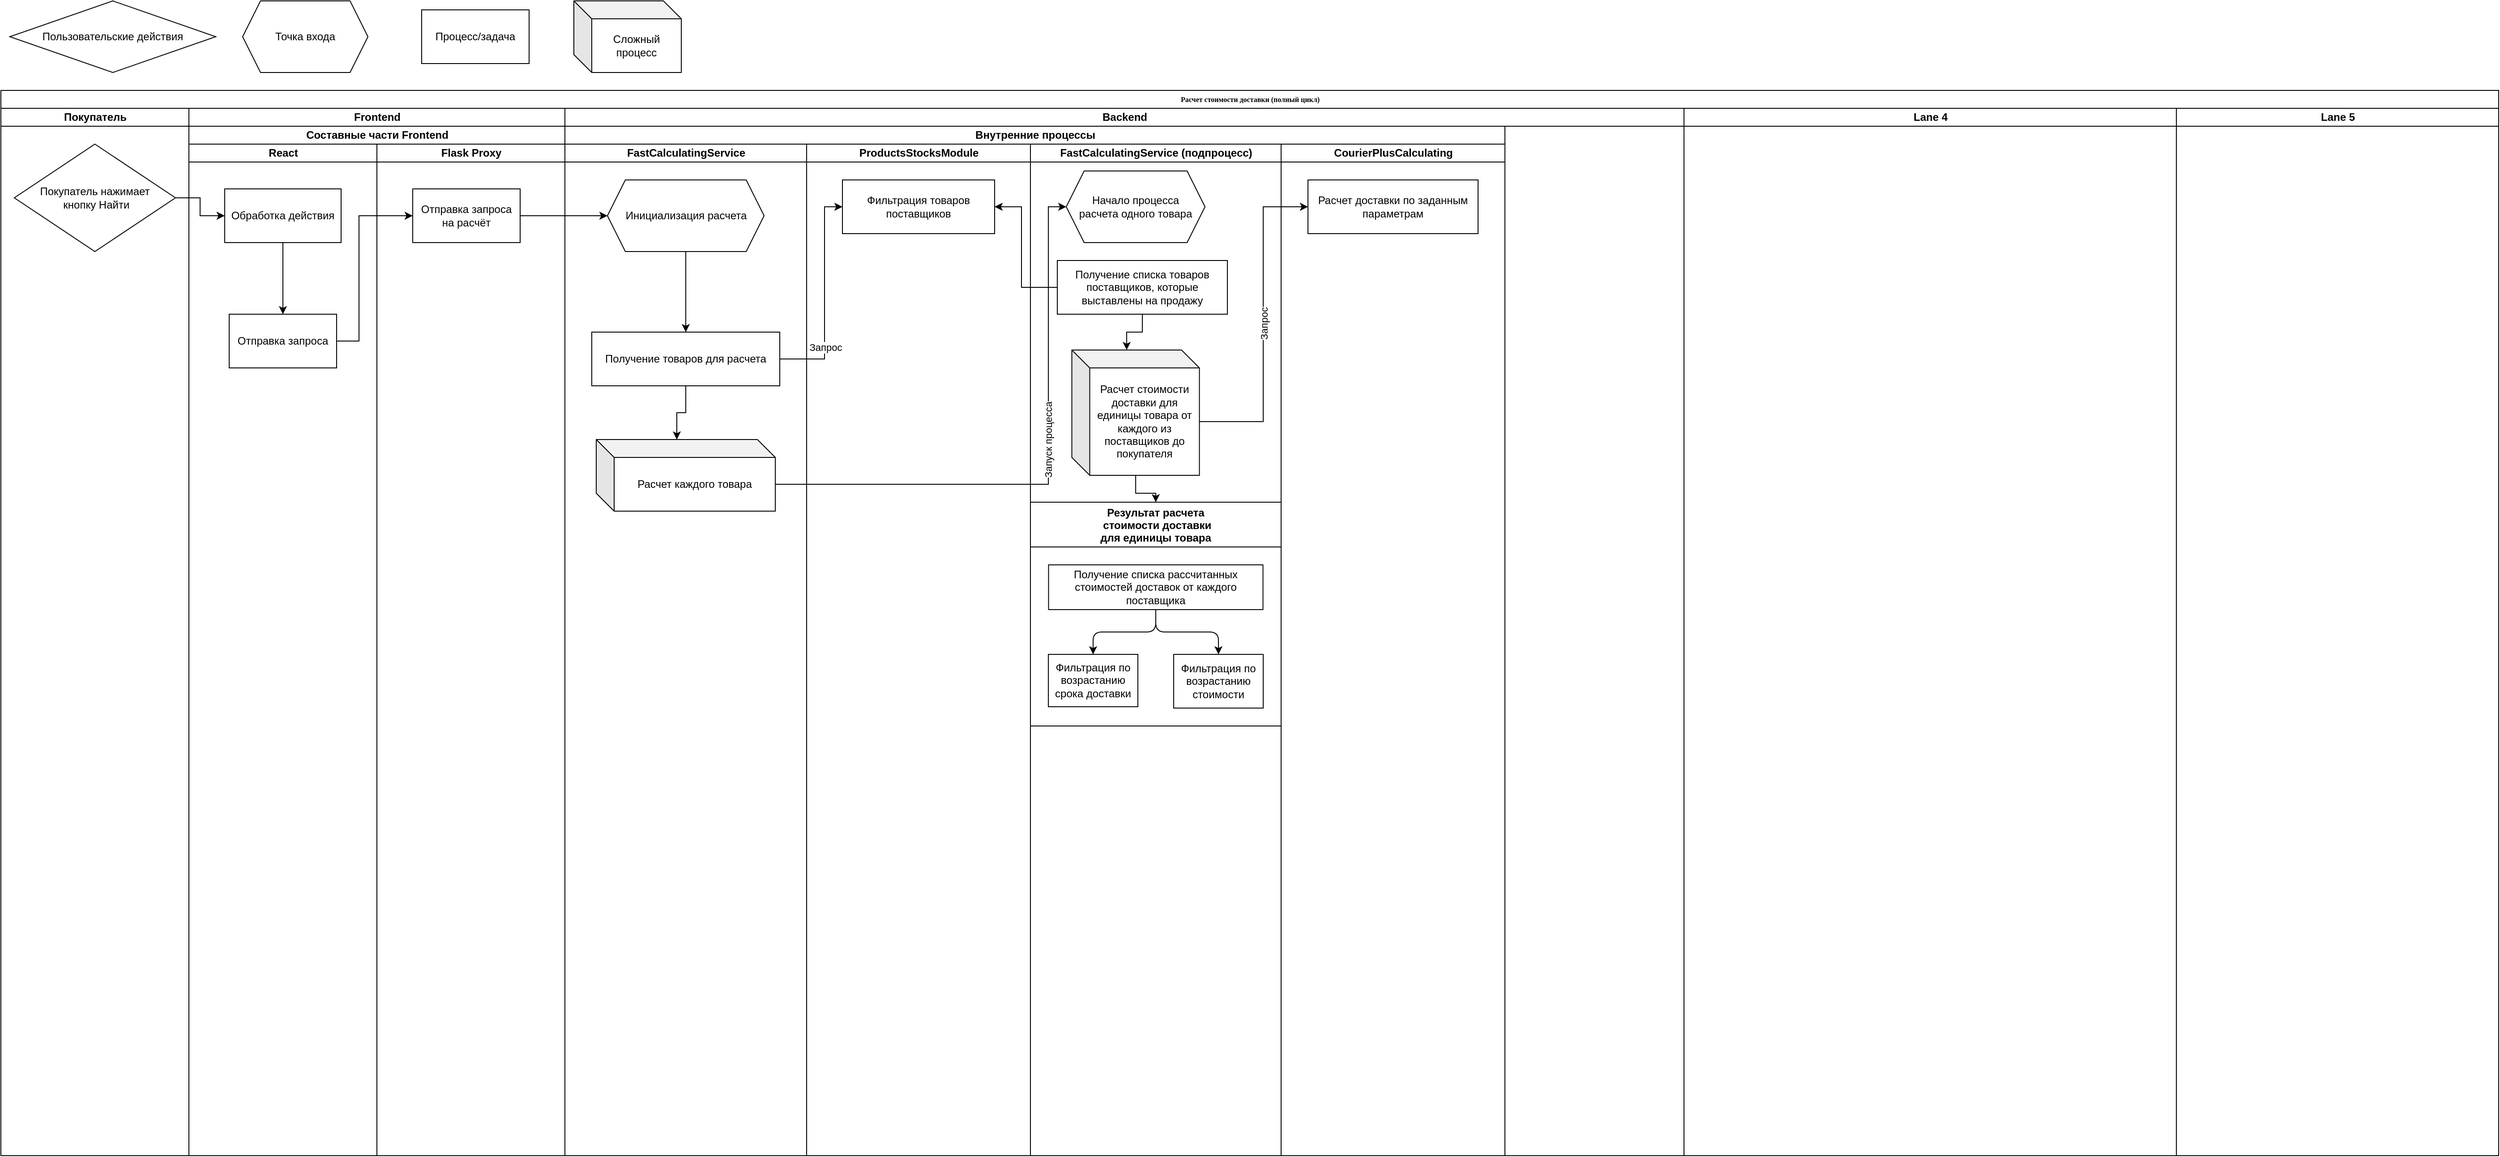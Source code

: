 <mxfile version="22.0.6" type="github">
  <diagram name="Page-1" id="74e2e168-ea6b-b213-b513-2b3c1d86103e">
    <mxGraphModel dx="2271" dy="1191" grid="1" gridSize="10" guides="1" tooltips="1" connect="1" arrows="1" fold="1" page="1" pageScale="1" pageWidth="1100" pageHeight="850" background="none" math="0" shadow="0">
      <root>
        <mxCell id="0" />
        <mxCell id="1" parent="0" />
        <mxCell id="77e6c97f196da883-1" value="Расчет стоимости доставки (полный цикл)" style="swimlane;html=1;childLayout=stackLayout;startSize=20;rounded=0;shadow=0;labelBackgroundColor=none;strokeWidth=1;fontFamily=Verdana;fontSize=8;align=center;" parent="1" vertex="1">
          <mxGeometry x="70" y="110" width="2790" height="1190" as="geometry" />
        </mxCell>
        <mxCell id="77e6c97f196da883-2" value="Покупатель" style="swimlane;html=1;startSize=20;" parent="77e6c97f196da883-1" vertex="1">
          <mxGeometry y="20" width="210" height="1170" as="geometry" />
        </mxCell>
        <mxCell id="IA3y5WRSA6P5cWLB5XNU-16" value="Покупатель нажимает&lt;br&gt;&amp;nbsp;кнопку Найти" style="rhombus;whiteSpace=wrap;html=1;" vertex="1" parent="77e6c97f196da883-2">
          <mxGeometry x="15" y="40" width="180" height="120" as="geometry" />
        </mxCell>
        <mxCell id="77e6c97f196da883-3" value="Frontend" style="swimlane;html=1;startSize=20;" parent="77e6c97f196da883-1" vertex="1">
          <mxGeometry x="210" y="20" width="420" height="1170" as="geometry" />
        </mxCell>
        <mxCell id="IA3y5WRSA6P5cWLB5XNU-9" value="Составные части Frontend" style="swimlane;childLayout=stackLayout;resizeParent=1;resizeParentMax=0;startSize=20;html=1;" vertex="1" parent="77e6c97f196da883-3">
          <mxGeometry y="20" width="420" height="1150" as="geometry" />
        </mxCell>
        <mxCell id="IA3y5WRSA6P5cWLB5XNU-10" value="React" style="swimlane;startSize=20;html=1;" vertex="1" parent="IA3y5WRSA6P5cWLB5XNU-9">
          <mxGeometry y="20" width="210" height="1130" as="geometry" />
        </mxCell>
        <mxCell id="IA3y5WRSA6P5cWLB5XNU-21" value="" style="edgeStyle=orthogonalEdgeStyle;rounded=0;orthogonalLoop=1;jettySize=auto;html=1;" edge="1" parent="IA3y5WRSA6P5cWLB5XNU-10" source="IA3y5WRSA6P5cWLB5XNU-18" target="IA3y5WRSA6P5cWLB5XNU-20">
          <mxGeometry relative="1" as="geometry" />
        </mxCell>
        <mxCell id="IA3y5WRSA6P5cWLB5XNU-18" value="Обработка действия" style="rounded=0;whiteSpace=wrap;html=1;" vertex="1" parent="IA3y5WRSA6P5cWLB5XNU-10">
          <mxGeometry x="40" y="50" width="130" height="60" as="geometry" />
        </mxCell>
        <mxCell id="IA3y5WRSA6P5cWLB5XNU-20" value="Отправка запроса" style="whiteSpace=wrap;html=1;rounded=0;" vertex="1" parent="IA3y5WRSA6P5cWLB5XNU-10">
          <mxGeometry x="45" y="190" width="120" height="60" as="geometry" />
        </mxCell>
        <mxCell id="IA3y5WRSA6P5cWLB5XNU-11" value="Flask Proxy" style="swimlane;startSize=20;html=1;" vertex="1" parent="IA3y5WRSA6P5cWLB5XNU-9">
          <mxGeometry x="210" y="20" width="210" height="1130" as="geometry" />
        </mxCell>
        <mxCell id="IA3y5WRSA6P5cWLB5XNU-26" value="Отправка запроса&lt;br&gt;на расчёт" style="whiteSpace=wrap;html=1;rounded=0;" vertex="1" parent="IA3y5WRSA6P5cWLB5XNU-11">
          <mxGeometry x="40" y="50" width="120" height="60" as="geometry" />
        </mxCell>
        <mxCell id="IA3y5WRSA6P5cWLB5XNU-27" style="edgeStyle=orthogonalEdgeStyle;rounded=0;orthogonalLoop=1;jettySize=auto;html=1;exitX=1;exitY=0.5;exitDx=0;exitDy=0;entryX=0;entryY=0.5;entryDx=0;entryDy=0;" edge="1" parent="IA3y5WRSA6P5cWLB5XNU-9" source="IA3y5WRSA6P5cWLB5XNU-20" target="IA3y5WRSA6P5cWLB5XNU-26">
          <mxGeometry relative="1" as="geometry">
            <Array as="points">
              <mxPoint x="190" y="240" />
              <mxPoint x="190" y="100" />
            </Array>
          </mxGeometry>
        </mxCell>
        <mxCell id="77e6c97f196da883-4" value="Backend" style="swimlane;html=1;startSize=20;" parent="77e6c97f196da883-1" vertex="1">
          <mxGeometry x="630" y="20" width="1250" height="1170" as="geometry">
            <mxRectangle x="350" y="20" width="40" height="730" as="alternateBounds" />
          </mxGeometry>
        </mxCell>
        <mxCell id="IA3y5WRSA6P5cWLB5XNU-5" value="Внутренние процессы" style="swimlane;childLayout=stackLayout;resizeParent=1;resizeParentMax=0;startSize=20;html=1;" vertex="1" parent="77e6c97f196da883-4">
          <mxGeometry y="20" width="1050" height="1150" as="geometry" />
        </mxCell>
        <mxCell id="IA3y5WRSA6P5cWLB5XNU-6" value="FastCalculatingService" style="swimlane;startSize=20;html=1;" vertex="1" parent="IA3y5WRSA6P5cWLB5XNU-5">
          <mxGeometry y="20" width="270" height="1130" as="geometry" />
        </mxCell>
        <mxCell id="IA3y5WRSA6P5cWLB5XNU-30" value="" style="edgeStyle=orthogonalEdgeStyle;rounded=0;orthogonalLoop=1;jettySize=auto;html=1;" edge="1" parent="IA3y5WRSA6P5cWLB5XNU-6" source="IA3y5WRSA6P5cWLB5XNU-17" target="IA3y5WRSA6P5cWLB5XNU-29">
          <mxGeometry relative="1" as="geometry" />
        </mxCell>
        <mxCell id="IA3y5WRSA6P5cWLB5XNU-17" value="Инициализация расчета" style="shape=hexagon;perimeter=hexagonPerimeter2;whiteSpace=wrap;html=1;fixedSize=1;" vertex="1" parent="IA3y5WRSA6P5cWLB5XNU-6">
          <mxGeometry x="47.5" y="40" width="175" height="80" as="geometry" />
        </mxCell>
        <mxCell id="IA3y5WRSA6P5cWLB5XNU-29" value="Получение товаров для расчета" style="whiteSpace=wrap;html=1;" vertex="1" parent="IA3y5WRSA6P5cWLB5XNU-6">
          <mxGeometry x="30" y="210" width="210" height="60" as="geometry" />
        </mxCell>
        <mxCell id="IA3y5WRSA6P5cWLB5XNU-41" value="Расчет каждого товара" style="shape=cube;whiteSpace=wrap;html=1;boundedLbl=1;backgroundOutline=1;darkOpacity=0.05;darkOpacity2=0.1;" vertex="1" parent="IA3y5WRSA6P5cWLB5XNU-6">
          <mxGeometry x="35" y="330" width="200" height="80" as="geometry" />
        </mxCell>
        <mxCell id="IA3y5WRSA6P5cWLB5XNU-42" style="edgeStyle=orthogonalEdgeStyle;rounded=0;orthogonalLoop=1;jettySize=auto;html=1;exitX=0.5;exitY=1;exitDx=0;exitDy=0;entryX=0;entryY=0;entryDx=90;entryDy=0;entryPerimeter=0;" edge="1" parent="IA3y5WRSA6P5cWLB5XNU-6" source="IA3y5WRSA6P5cWLB5XNU-29" target="IA3y5WRSA6P5cWLB5XNU-41">
          <mxGeometry relative="1" as="geometry" />
        </mxCell>
        <mxCell id="IA3y5WRSA6P5cWLB5XNU-8" value="ProductsStocksModule" style="swimlane;startSize=20;html=1;" vertex="1" parent="IA3y5WRSA6P5cWLB5XNU-5">
          <mxGeometry x="270" y="20" width="250" height="1130" as="geometry" />
        </mxCell>
        <mxCell id="IA3y5WRSA6P5cWLB5XNU-31" value="Фильтрация товаров поставщиков" style="whiteSpace=wrap;html=1;" vertex="1" parent="IA3y5WRSA6P5cWLB5XNU-8">
          <mxGeometry x="40" y="40" width="170" height="60" as="geometry" />
        </mxCell>
        <mxCell id="IA3y5WRSA6P5cWLB5XNU-33" value="" style="endArrow=classic;html=1;rounded=0;exitX=1;exitY=0.5;exitDx=0;exitDy=0;entryX=0;entryY=0.5;entryDx=0;entryDy=0;" edge="1" parent="IA3y5WRSA6P5cWLB5XNU-5" source="IA3y5WRSA6P5cWLB5XNU-29" target="IA3y5WRSA6P5cWLB5XNU-31">
          <mxGeometry relative="1" as="geometry">
            <mxPoint x="350" y="340" as="sourcePoint" />
            <mxPoint x="450" y="340" as="targetPoint" />
            <Array as="points">
              <mxPoint x="290" y="260" />
              <mxPoint x="290" y="170" />
              <mxPoint x="290" y="90" />
            </Array>
          </mxGeometry>
        </mxCell>
        <mxCell id="IA3y5WRSA6P5cWLB5XNU-37" value="Запрос" style="edgeLabel;html=1;align=center;verticalAlign=middle;resizable=0;points=[];" vertex="1" connectable="0" parent="IA3y5WRSA6P5cWLB5XNU-33">
          <mxGeometry x="-0.472" y="-1" relative="1" as="geometry">
            <mxPoint as="offset" />
          </mxGeometry>
        </mxCell>
        <mxCell id="IA3y5WRSA6P5cWLB5XNU-35" value="FastCalculatingService (подпроцесс)" style="swimlane;startSize=20;html=1;" vertex="1" parent="IA3y5WRSA6P5cWLB5XNU-5">
          <mxGeometry x="520" y="20" width="280" height="1130" as="geometry" />
        </mxCell>
        <mxCell id="IA3y5WRSA6P5cWLB5XNU-36" value="Получение списка товаров поставщиков, которые выставлены на продажу" style="whiteSpace=wrap;html=1;" vertex="1" parent="IA3y5WRSA6P5cWLB5XNU-35">
          <mxGeometry x="30" y="130" width="190" height="60" as="geometry" />
        </mxCell>
        <mxCell id="IA3y5WRSA6P5cWLB5XNU-45" value="Начало процесса &lt;br&gt;расчета одного товара" style="shape=hexagon;perimeter=hexagonPerimeter2;whiteSpace=wrap;html=1;fixedSize=1;" vertex="1" parent="IA3y5WRSA6P5cWLB5XNU-35">
          <mxGeometry x="40" y="30" width="155" height="80" as="geometry" />
        </mxCell>
        <mxCell id="IA3y5WRSA6P5cWLB5XNU-59" style="edgeStyle=orthogonalEdgeStyle;rounded=0;orthogonalLoop=1;jettySize=auto;html=1;entryX=0.5;entryY=0;entryDx=0;entryDy=0;" edge="1" parent="IA3y5WRSA6P5cWLB5XNU-35" source="IA3y5WRSA6P5cWLB5XNU-47" target="IA3y5WRSA6P5cWLB5XNU-53">
          <mxGeometry relative="1" as="geometry" />
        </mxCell>
        <mxCell id="IA3y5WRSA6P5cWLB5XNU-47" value="Расчет стоимости доставки для единицы товара от каждого из поставщиков до покупателя" style="shape=cube;whiteSpace=wrap;html=1;boundedLbl=1;backgroundOutline=1;darkOpacity=0.05;darkOpacity2=0.1;" vertex="1" parent="IA3y5WRSA6P5cWLB5XNU-35">
          <mxGeometry x="46.25" y="230" width="142.5" height="140" as="geometry" />
        </mxCell>
        <mxCell id="IA3y5WRSA6P5cWLB5XNU-49" style="edgeStyle=orthogonalEdgeStyle;rounded=0;orthogonalLoop=1;jettySize=auto;html=1;exitX=0.5;exitY=1;exitDx=0;exitDy=0;entryX=0;entryY=0;entryDx=61.25;entryDy=0;entryPerimeter=0;" edge="1" parent="IA3y5WRSA6P5cWLB5XNU-35" source="IA3y5WRSA6P5cWLB5XNU-36" target="IA3y5WRSA6P5cWLB5XNU-47">
          <mxGeometry relative="1" as="geometry" />
        </mxCell>
        <mxCell id="IA3y5WRSA6P5cWLB5XNU-53" value="Результат расчета&#xa; стоимости доставки &#xa;для единицы товара" style="swimlane;startSize=50;horizontal=1;childLayout=treeLayout;horizontalTree=0;resizable=0;containerType=tree;fontSize=12;" vertex="1" parent="IA3y5WRSA6P5cWLB5XNU-35">
          <mxGeometry y="400" width="280" height="250" as="geometry" />
        </mxCell>
        <mxCell id="IA3y5WRSA6P5cWLB5XNU-54" value="Получение списка рассчитанных стоимостей доставок от каждого поставщика" style="whiteSpace=wrap;html=1;" vertex="1" parent="IA3y5WRSA6P5cWLB5XNU-53">
          <mxGeometry x="20.25" y="70" width="239.5" height="50" as="geometry" />
        </mxCell>
        <mxCell id="IA3y5WRSA6P5cWLB5XNU-55" value="Фильтрация по возрастанию срока доставки" style="whiteSpace=wrap;html=1;" vertex="1" parent="IA3y5WRSA6P5cWLB5XNU-53">
          <mxGeometry x="20" y="170" width="100" height="58.5" as="geometry" />
        </mxCell>
        <mxCell id="IA3y5WRSA6P5cWLB5XNU-56" value="" style="edgeStyle=elbowEdgeStyle;elbow=vertical;html=1;rounded=1;curved=0;sourcePerimeterSpacing=0;targetPerimeterSpacing=0;startSize=6;endSize=6;" edge="1" parent="IA3y5WRSA6P5cWLB5XNU-53" source="IA3y5WRSA6P5cWLB5XNU-54" target="IA3y5WRSA6P5cWLB5XNU-55">
          <mxGeometry relative="1" as="geometry" />
        </mxCell>
        <mxCell id="IA3y5WRSA6P5cWLB5XNU-57" value="Фильтрация по возрастанию стоимости" style="whiteSpace=wrap;html=1;" vertex="1" parent="IA3y5WRSA6P5cWLB5XNU-53">
          <mxGeometry x="160" y="170" width="100" height="60" as="geometry" />
        </mxCell>
        <mxCell id="IA3y5WRSA6P5cWLB5XNU-58" value="" style="edgeStyle=elbowEdgeStyle;elbow=vertical;html=1;rounded=1;curved=0;sourcePerimeterSpacing=0;targetPerimeterSpacing=0;startSize=6;endSize=6;" edge="1" parent="IA3y5WRSA6P5cWLB5XNU-53" source="IA3y5WRSA6P5cWLB5XNU-54" target="IA3y5WRSA6P5cWLB5XNU-57">
          <mxGeometry relative="1" as="geometry" />
        </mxCell>
        <mxCell id="IA3y5WRSA6P5cWLB5XNU-38" value="CourierPlusCalculating" style="swimlane;startSize=20;html=1;" vertex="1" parent="IA3y5WRSA6P5cWLB5XNU-5">
          <mxGeometry x="800" y="20" width="250" height="1130" as="geometry" />
        </mxCell>
        <mxCell id="IA3y5WRSA6P5cWLB5XNU-39" value="Расчет доставки по заданным параметрам" style="whiteSpace=wrap;html=1;" vertex="1" parent="IA3y5WRSA6P5cWLB5XNU-38">
          <mxGeometry x="30" y="40" width="190" height="60" as="geometry" />
        </mxCell>
        <mxCell id="IA3y5WRSA6P5cWLB5XNU-43" value="" style="endArrow=classic;html=1;rounded=0;exitX=0;exitY=0;exitDx=200;exitDy=50;exitPerimeter=0;entryX=0;entryY=0.5;entryDx=0;entryDy=0;" edge="1" parent="IA3y5WRSA6P5cWLB5XNU-5" source="IA3y5WRSA6P5cWLB5XNU-41" target="IA3y5WRSA6P5cWLB5XNU-45">
          <mxGeometry relative="1" as="geometry">
            <mxPoint x="420" y="300" as="sourcePoint" />
            <mxPoint x="520" y="310" as="targetPoint" />
            <Array as="points">
              <mxPoint x="290" y="400" />
              <mxPoint x="540" y="400" />
              <mxPoint x="540" y="250" />
              <mxPoint x="540" y="90" />
            </Array>
          </mxGeometry>
        </mxCell>
        <mxCell id="IA3y5WRSA6P5cWLB5XNU-44" value="Запуск процесса" style="edgeLabel;resizable=0;html=1;align=center;verticalAlign=middle;rotation=-90;" connectable="0" vertex="1" parent="IA3y5WRSA6P5cWLB5XNU-43">
          <mxGeometry relative="1" as="geometry">
            <mxPoint y="-37" as="offset" />
          </mxGeometry>
        </mxCell>
        <mxCell id="IA3y5WRSA6P5cWLB5XNU-46" style="edgeStyle=orthogonalEdgeStyle;rounded=0;orthogonalLoop=1;jettySize=auto;html=1;exitX=0;exitY=0.5;exitDx=0;exitDy=0;entryX=1;entryY=0.5;entryDx=0;entryDy=0;" edge="1" parent="IA3y5WRSA6P5cWLB5XNU-5" source="IA3y5WRSA6P5cWLB5XNU-36" target="IA3y5WRSA6P5cWLB5XNU-31">
          <mxGeometry relative="1" as="geometry">
            <Array as="points">
              <mxPoint x="510" y="180" />
              <mxPoint x="510" y="90" />
            </Array>
          </mxGeometry>
        </mxCell>
        <mxCell id="IA3y5WRSA6P5cWLB5XNU-51" value="" style="endArrow=classic;html=1;rounded=0;exitX=0;exitY=0;exitDx=142.5;exitDy=80;exitPerimeter=0;entryX=0;entryY=0.5;entryDx=0;entryDy=0;" edge="1" parent="IA3y5WRSA6P5cWLB5XNU-5" source="IA3y5WRSA6P5cWLB5XNU-47" target="IA3y5WRSA6P5cWLB5XNU-39">
          <mxGeometry relative="1" as="geometry">
            <mxPoint x="840" y="260" as="sourcePoint" />
            <mxPoint x="940" y="260" as="targetPoint" />
            <Array as="points">
              <mxPoint x="780" y="330" />
              <mxPoint x="780" y="210" />
              <mxPoint x="780" y="90" />
            </Array>
          </mxGeometry>
        </mxCell>
        <mxCell id="IA3y5WRSA6P5cWLB5XNU-52" value="Запрос" style="edgeLabel;resizable=0;html=1;align=center;verticalAlign=middle;rotation=-90;" connectable="0" vertex="1" parent="IA3y5WRSA6P5cWLB5XNU-51">
          <mxGeometry relative="1" as="geometry" />
        </mxCell>
        <mxCell id="77e6c97f196da883-5" value="Lane 4" style="swimlane;html=1;startSize=20;" parent="77e6c97f196da883-1" vertex="1">
          <mxGeometry x="1880" y="20" width="550" height="1170" as="geometry" />
        </mxCell>
        <mxCell id="77e6c97f196da883-6" value="Lane 5" style="swimlane;html=1;startSize=20;" parent="77e6c97f196da883-1" vertex="1">
          <mxGeometry x="2430" y="20" width="360" height="1170" as="geometry" />
        </mxCell>
        <mxCell id="IA3y5WRSA6P5cWLB5XNU-19" style="edgeStyle=orthogonalEdgeStyle;rounded=0;orthogonalLoop=1;jettySize=auto;html=1;exitX=1;exitY=0.5;exitDx=0;exitDy=0;entryX=0;entryY=0.5;entryDx=0;entryDy=0;" edge="1" parent="77e6c97f196da883-1" source="IA3y5WRSA6P5cWLB5XNU-16" target="IA3y5WRSA6P5cWLB5XNU-18">
          <mxGeometry relative="1" as="geometry" />
        </mxCell>
        <mxCell id="IA3y5WRSA6P5cWLB5XNU-28" style="edgeStyle=orthogonalEdgeStyle;rounded=0;orthogonalLoop=1;jettySize=auto;html=1;exitX=1;exitY=0.5;exitDx=0;exitDy=0;entryX=0;entryY=0.5;entryDx=0;entryDy=0;" edge="1" parent="77e6c97f196da883-1" source="IA3y5WRSA6P5cWLB5XNU-26" target="IA3y5WRSA6P5cWLB5XNU-17">
          <mxGeometry relative="1" as="geometry" />
        </mxCell>
        <mxCell id="IA3y5WRSA6P5cWLB5XNU-13" value="Пользовательские действия" style="rhombus;whiteSpace=wrap;html=1;" vertex="1" parent="1">
          <mxGeometry x="80" y="10" width="230" height="80" as="geometry" />
        </mxCell>
        <mxCell id="IA3y5WRSA6P5cWLB5XNU-14" value="Точка входа" style="shape=hexagon;perimeter=hexagonPerimeter2;whiteSpace=wrap;html=1;fixedSize=1;" vertex="1" parent="1">
          <mxGeometry x="340" y="10" width="140" height="80" as="geometry" />
        </mxCell>
        <mxCell id="IA3y5WRSA6P5cWLB5XNU-15" value="Процесс/задача" style="rounded=0;whiteSpace=wrap;html=1;" vertex="1" parent="1">
          <mxGeometry x="540" y="20" width="120" height="60" as="geometry" />
        </mxCell>
        <mxCell id="IA3y5WRSA6P5cWLB5XNU-40" value="Сложный процесс" style="shape=cube;whiteSpace=wrap;html=1;boundedLbl=1;backgroundOutline=1;darkOpacity=0.05;darkOpacity2=0.1;" vertex="1" parent="1">
          <mxGeometry x="710" y="10" width="120" height="80" as="geometry" />
        </mxCell>
      </root>
    </mxGraphModel>
  </diagram>
</mxfile>
